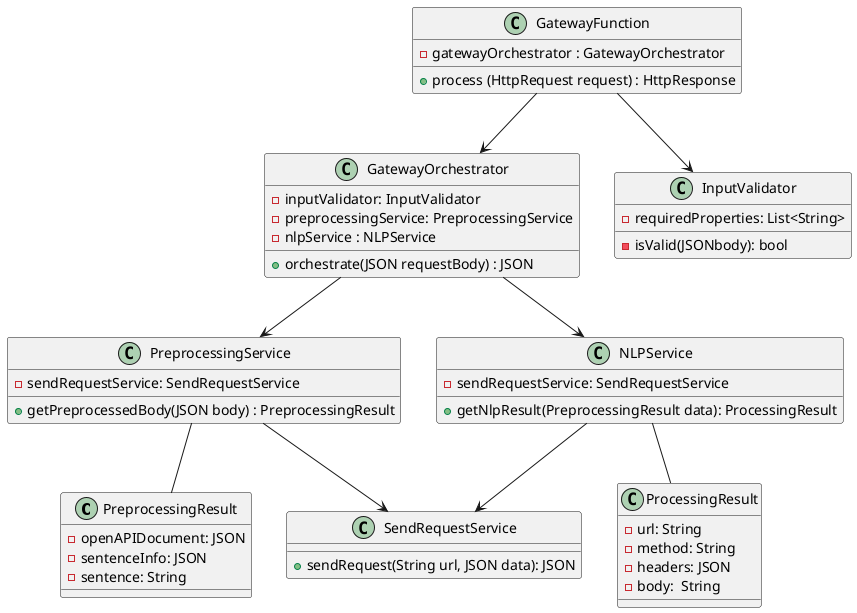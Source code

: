 @startuml API Gateway

class PreprocessingResult{
    -openAPIDocument: JSON
    -sentenceInfo: JSON
    -sentence: String
}

class ProcessingResult{
    -url: String
    -method: String
    -headers: JSON
    -body:  String
}

class SendRequestService{
    +sendRequest(String url, JSON data): JSON
}

class PreprocessingService{
    -sendRequestService: SendRequestService
    +getPreprocessedBody(JSON body) : PreprocessingResult
}

class NLPService{
    -sendRequestService: SendRequestService
    +getNlpResult(PreprocessingResult data): ProcessingResult
}

class GatewayOrchestrator {
    -inputValidator: InputValidator
    -preprocessingService: PreprocessingService
    -nlpService : NLPService 
    +orchestrate(JSON requestBody) : JSON 
}

class InputValidator {
    -requiredProperties: List<String>
    -isValid(JSONbody): bool
}
class GatewayFunction {
	-gatewayOrchestrator : GatewayOrchestrator
	+process (HttpRequest request) : HttpResponse
}
GatewayFunction --> GatewayOrchestrator
GatewayFunction --> InputValidator
GatewayOrchestrator --> PreprocessingService
GatewayOrchestrator --> NLPService
NLPService --> SendRequestService
PreprocessingService --> SendRequestService
PreprocessingService -- PreprocessingResult
NLPService -- ProcessingResult

@enduml